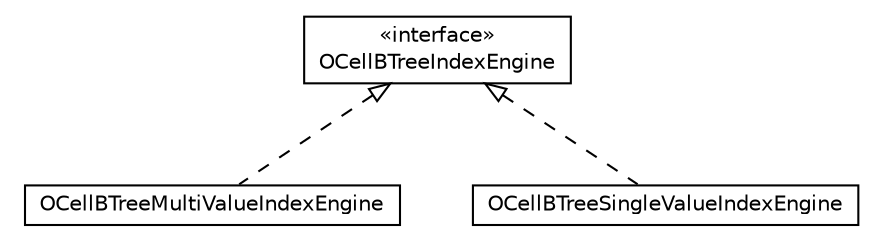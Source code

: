 #!/usr/local/bin/dot
#
# Class diagram 
# Generated by UMLGraph version R5_6-24-gf6e263 (http://www.umlgraph.org/)
#

digraph G {
	edge [fontname="Helvetica",fontsize=10,labelfontname="Helvetica",labelfontsize=10];
	node [fontname="Helvetica",fontsize=10,shape=plaintext];
	nodesep=0.25;
	ranksep=0.5;
	// com.orientechnologies.orient.core.index.engine.v1.OCellBTreeMultiValueIndexEngine
	c410323 [label=<<table title="com.orientechnologies.orient.core.index.engine.v1.OCellBTreeMultiValueIndexEngine" border="0" cellborder="1" cellspacing="0" cellpadding="2" port="p" href="./OCellBTreeMultiValueIndexEngine.html">
		<tr><td><table border="0" cellspacing="0" cellpadding="1">
<tr><td align="center" balign="center"> OCellBTreeMultiValueIndexEngine </td></tr>
		</table></td></tr>
		</table>>, URL="./OCellBTreeMultiValueIndexEngine.html", fontname="Helvetica", fontcolor="black", fontsize=10.0];
	// com.orientechnologies.orient.core.index.engine.v1.OCellBTreeSingleValueIndexEngine
	c410324 [label=<<table title="com.orientechnologies.orient.core.index.engine.v1.OCellBTreeSingleValueIndexEngine" border="0" cellborder="1" cellspacing="0" cellpadding="2" port="p" href="./OCellBTreeSingleValueIndexEngine.html">
		<tr><td><table border="0" cellspacing="0" cellpadding="1">
<tr><td align="center" balign="center"> OCellBTreeSingleValueIndexEngine </td></tr>
		</table></td></tr>
		</table>>, URL="./OCellBTreeSingleValueIndexEngine.html", fontname="Helvetica", fontcolor="black", fontsize=10.0];
	// com.orientechnologies.orient.core.index.engine.v1.OCellBTreeIndexEngine
	c410325 [label=<<table title="com.orientechnologies.orient.core.index.engine.v1.OCellBTreeIndexEngine" border="0" cellborder="1" cellspacing="0" cellpadding="2" port="p" href="./OCellBTreeIndexEngine.html">
		<tr><td><table border="0" cellspacing="0" cellpadding="1">
<tr><td align="center" balign="center"> &#171;interface&#187; </td></tr>
<tr><td align="center" balign="center"> OCellBTreeIndexEngine </td></tr>
		</table></td></tr>
		</table>>, URL="./OCellBTreeIndexEngine.html", fontname="Helvetica", fontcolor="black", fontsize=10.0];
	//com.orientechnologies.orient.core.index.engine.v1.OCellBTreeMultiValueIndexEngine implements com.orientechnologies.orient.core.index.engine.v1.OCellBTreeIndexEngine
	c410325:p -> c410323:p [dir=back,arrowtail=empty,style=dashed];
	//com.orientechnologies.orient.core.index.engine.v1.OCellBTreeSingleValueIndexEngine implements com.orientechnologies.orient.core.index.engine.v1.OCellBTreeIndexEngine
	c410325:p -> c410324:p [dir=back,arrowtail=empty,style=dashed];
}

